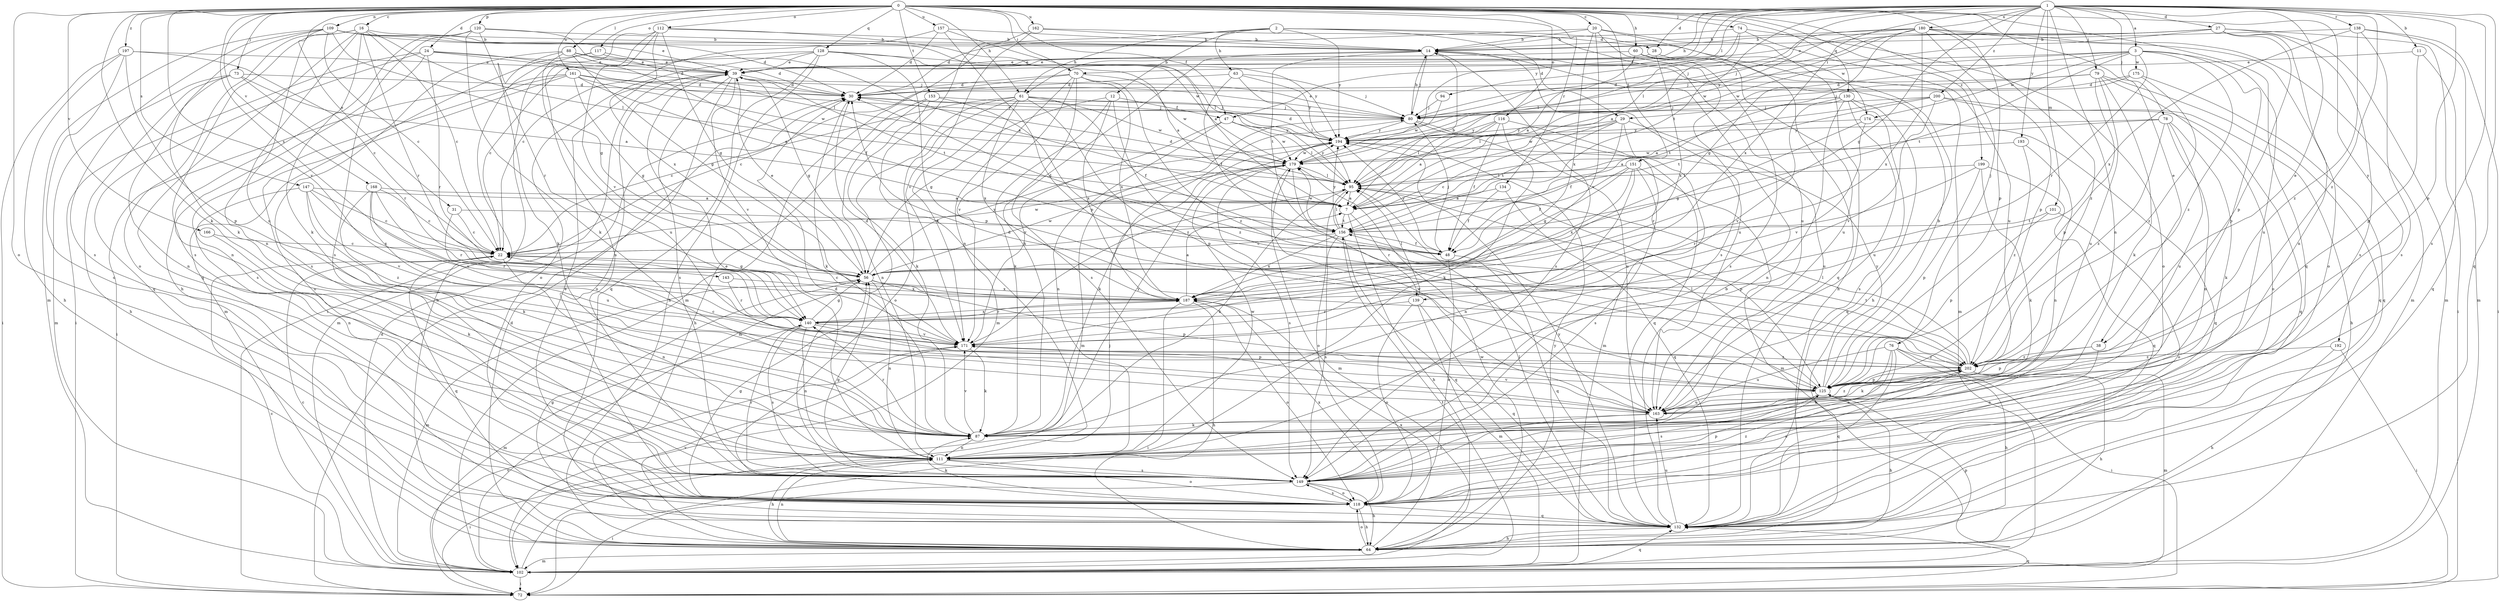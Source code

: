 strict digraph  {
0;
1;
2;
3;
7;
11;
12;
14;
16;
20;
22;
24;
27;
28;
29;
30;
31;
38;
39;
47;
48;
56;
60;
61;
63;
64;
70;
72;
73;
74;
76;
78;
79;
80;
87;
88;
94;
95;
101;
102;
109;
111;
112;
116;
117;
118;
120;
125;
128;
130;
132;
134;
138;
139;
140;
143;
147;
149;
151;
153;
156;
157;
161;
162;
163;
166;
168;
171;
174;
175;
179;
180;
187;
192;
193;
194;
197;
199;
200;
202;
0 -> 16  [label=c];
0 -> 20  [label=c];
0 -> 24  [label=d];
0 -> 31  [label=e];
0 -> 38  [label=e];
0 -> 47  [label=f];
0 -> 60  [label=h];
0 -> 61  [label=h];
0 -> 70  [label=i];
0 -> 73  [label=j];
0 -> 74  [label=j];
0 -> 76  [label=j];
0 -> 87  [label=k];
0 -> 88  [label=l];
0 -> 109  [label=n];
0 -> 112  [label=o];
0 -> 116  [label=o];
0 -> 117  [label=o];
0 -> 118  [label=o];
0 -> 120  [label=p];
0 -> 125  [label=p];
0 -> 128  [label=q];
0 -> 130  [label=q];
0 -> 132  [label=q];
0 -> 134  [label=r];
0 -> 143  [label=s];
0 -> 147  [label=s];
0 -> 151  [label=t];
0 -> 153  [label=t];
0 -> 157  [label=u];
0 -> 161  [label=u];
0 -> 162  [label=u];
0 -> 166  [label=v];
0 -> 168  [label=v];
0 -> 171  [label=v];
0 -> 192  [label=y];
0 -> 197  [label=z];
0 -> 199  [label=z];
1 -> 3  [label=a];
1 -> 11  [label=b];
1 -> 27  [label=d];
1 -> 28  [label=d];
1 -> 38  [label=e];
1 -> 47  [label=f];
1 -> 56  [label=g];
1 -> 61  [label=h];
1 -> 78  [label=j];
1 -> 79  [label=j];
1 -> 94  [label=l];
1 -> 95  [label=l];
1 -> 101  [label=m];
1 -> 111  [label=n];
1 -> 125  [label=p];
1 -> 132  [label=q];
1 -> 138  [label=r];
1 -> 149  [label=s];
1 -> 156  [label=t];
1 -> 180  [label=x];
1 -> 187  [label=x];
1 -> 193  [label=y];
1 -> 194  [label=y];
1 -> 200  [label=z];
1 -> 202  [label=z];
2 -> 12  [label=b];
2 -> 28  [label=d];
2 -> 29  [label=d];
2 -> 61  [label=h];
2 -> 63  [label=h];
2 -> 102  [label=m];
2 -> 174  [label=w];
2 -> 194  [label=y];
3 -> 29  [label=d];
3 -> 70  [label=i];
3 -> 80  [label=j];
3 -> 125  [label=p];
3 -> 139  [label=r];
3 -> 156  [label=t];
3 -> 163  [label=u];
3 -> 174  [label=w];
3 -> 175  [label=w];
3 -> 202  [label=z];
7 -> 14  [label=b];
7 -> 64  [label=h];
7 -> 139  [label=r];
7 -> 156  [label=t];
11 -> 39  [label=e];
11 -> 125  [label=p];
11 -> 132  [label=q];
12 -> 47  [label=f];
12 -> 56  [label=g];
12 -> 87  [label=k];
12 -> 187  [label=x];
12 -> 202  [label=z];
14 -> 39  [label=e];
14 -> 80  [label=j];
14 -> 87  [label=k];
14 -> 149  [label=s];
14 -> 156  [label=t];
14 -> 163  [label=u];
16 -> 14  [label=b];
16 -> 22  [label=c];
16 -> 87  [label=k];
16 -> 95  [label=l];
16 -> 111  [label=n];
16 -> 118  [label=o];
16 -> 132  [label=q];
16 -> 140  [label=r];
16 -> 149  [label=s];
20 -> 14  [label=b];
20 -> 30  [label=d];
20 -> 64  [label=h];
20 -> 132  [label=q];
20 -> 149  [label=s];
20 -> 171  [label=v];
20 -> 187  [label=x];
22 -> 56  [label=g];
22 -> 111  [label=n];
22 -> 132  [label=q];
22 -> 179  [label=w];
24 -> 30  [label=d];
24 -> 39  [label=e];
24 -> 72  [label=i];
24 -> 80  [label=j];
24 -> 111  [label=n];
24 -> 132  [label=q];
24 -> 140  [label=r];
27 -> 14  [label=b];
27 -> 39  [label=e];
27 -> 72  [label=i];
27 -> 80  [label=j];
27 -> 102  [label=m];
27 -> 111  [label=n];
27 -> 125  [label=p];
27 -> 149  [label=s];
27 -> 179  [label=w];
28 -> 39  [label=e];
28 -> 102  [label=m];
28 -> 187  [label=x];
29 -> 22  [label=c];
29 -> 48  [label=f];
29 -> 140  [label=r];
29 -> 156  [label=t];
29 -> 163  [label=u];
29 -> 179  [label=w];
29 -> 194  [label=y];
30 -> 80  [label=j];
30 -> 87  [label=k];
31 -> 22  [label=c];
31 -> 140  [label=r];
31 -> 156  [label=t];
38 -> 111  [label=n];
38 -> 125  [label=p];
38 -> 202  [label=z];
39 -> 30  [label=d];
39 -> 56  [label=g];
39 -> 72  [label=i];
39 -> 102  [label=m];
39 -> 118  [label=o];
39 -> 149  [label=s];
39 -> 156  [label=t];
39 -> 171  [label=v];
47 -> 95  [label=l];
47 -> 111  [label=n];
47 -> 171  [label=v];
47 -> 179  [label=w];
47 -> 194  [label=y];
48 -> 30  [label=d];
48 -> 80  [label=j];
48 -> 118  [label=o];
48 -> 132  [label=q];
48 -> 194  [label=y];
56 -> 39  [label=e];
56 -> 102  [label=m];
56 -> 111  [label=n];
56 -> 125  [label=p];
56 -> 179  [label=w];
56 -> 187  [label=x];
56 -> 194  [label=y];
60 -> 7  [label=a];
60 -> 39  [label=e];
60 -> 64  [label=h];
60 -> 149  [label=s];
60 -> 163  [label=u];
61 -> 22  [label=c];
61 -> 48  [label=f];
61 -> 80  [label=j];
61 -> 102  [label=m];
61 -> 118  [label=o];
61 -> 125  [label=p];
61 -> 171  [label=v];
61 -> 179  [label=w];
61 -> 187  [label=x];
63 -> 30  [label=d];
63 -> 48  [label=f];
63 -> 80  [label=j];
63 -> 95  [label=l];
63 -> 194  [label=y];
64 -> 22  [label=c];
64 -> 30  [label=d];
64 -> 102  [label=m];
64 -> 111  [label=n];
64 -> 118  [label=o];
64 -> 125  [label=p];
64 -> 171  [label=v];
64 -> 179  [label=w];
64 -> 187  [label=x];
64 -> 194  [label=y];
70 -> 22  [label=c];
70 -> 30  [label=d];
70 -> 102  [label=m];
70 -> 149  [label=s];
70 -> 171  [label=v];
70 -> 179  [label=w];
70 -> 187  [label=x];
70 -> 202  [label=z];
72 -> 132  [label=q];
72 -> 171  [label=v];
73 -> 7  [label=a];
73 -> 30  [label=d];
73 -> 64  [label=h];
73 -> 102  [label=m];
73 -> 111  [label=n];
73 -> 140  [label=r];
74 -> 7  [label=a];
74 -> 14  [label=b];
74 -> 95  [label=l];
74 -> 118  [label=o];
74 -> 163  [label=u];
76 -> 64  [label=h];
76 -> 72  [label=i];
76 -> 87  [label=k];
76 -> 111  [label=n];
76 -> 132  [label=q];
76 -> 163  [label=u];
76 -> 202  [label=z];
78 -> 7  [label=a];
78 -> 87  [label=k];
78 -> 111  [label=n];
78 -> 163  [label=u];
78 -> 194  [label=y];
78 -> 202  [label=z];
79 -> 30  [label=d];
79 -> 87  [label=k];
79 -> 118  [label=o];
79 -> 125  [label=p];
79 -> 132  [label=q];
79 -> 156  [label=t];
79 -> 163  [label=u];
80 -> 14  [label=b];
80 -> 39  [label=e];
80 -> 102  [label=m];
80 -> 132  [label=q];
80 -> 163  [label=u];
80 -> 194  [label=y];
87 -> 111  [label=n];
87 -> 140  [label=r];
87 -> 171  [label=v];
87 -> 194  [label=y];
88 -> 30  [label=d];
88 -> 39  [label=e];
88 -> 48  [label=f];
88 -> 56  [label=g];
88 -> 87  [label=k];
88 -> 149  [label=s];
88 -> 163  [label=u];
94 -> 80  [label=j];
94 -> 179  [label=w];
95 -> 7  [label=a];
95 -> 30  [label=d];
95 -> 87  [label=k];
95 -> 118  [label=o];
95 -> 125  [label=p];
101 -> 118  [label=o];
101 -> 125  [label=p];
101 -> 156  [label=t];
102 -> 22  [label=c];
102 -> 30  [label=d];
102 -> 72  [label=i];
102 -> 80  [label=j];
102 -> 132  [label=q];
102 -> 156  [label=t];
109 -> 14  [label=b];
109 -> 22  [label=c];
109 -> 30  [label=d];
109 -> 39  [label=e];
109 -> 56  [label=g];
109 -> 87  [label=k];
109 -> 102  [label=m];
109 -> 149  [label=s];
109 -> 163  [label=u];
109 -> 179  [label=w];
111 -> 39  [label=e];
111 -> 64  [label=h];
111 -> 72  [label=i];
111 -> 118  [label=o];
111 -> 149  [label=s];
111 -> 179  [label=w];
112 -> 14  [label=b];
112 -> 56  [label=g];
112 -> 72  [label=i];
112 -> 95  [label=l];
112 -> 149  [label=s];
112 -> 171  [label=v];
112 -> 187  [label=x];
116 -> 7  [label=a];
116 -> 48  [label=f];
116 -> 87  [label=k];
116 -> 95  [label=l];
116 -> 102  [label=m];
116 -> 194  [label=y];
117 -> 7  [label=a];
117 -> 39  [label=e];
117 -> 64  [label=h];
117 -> 102  [label=m];
118 -> 39  [label=e];
118 -> 56  [label=g];
118 -> 64  [label=h];
118 -> 87  [label=k];
118 -> 132  [label=q];
118 -> 149  [label=s];
118 -> 187  [label=x];
118 -> 202  [label=z];
120 -> 14  [label=b];
120 -> 64  [label=h];
120 -> 87  [label=k];
120 -> 95  [label=l];
120 -> 140  [label=r];
120 -> 149  [label=s];
125 -> 14  [label=b];
125 -> 64  [label=h];
125 -> 95  [label=l];
125 -> 149  [label=s];
125 -> 163  [label=u];
125 -> 194  [label=y];
128 -> 7  [label=a];
128 -> 22  [label=c];
128 -> 39  [label=e];
128 -> 64  [label=h];
128 -> 118  [label=o];
128 -> 125  [label=p];
128 -> 132  [label=q];
128 -> 194  [label=y];
130 -> 80  [label=j];
130 -> 95  [label=l];
130 -> 111  [label=n];
130 -> 132  [label=q];
130 -> 149  [label=s];
130 -> 163  [label=u];
130 -> 171  [label=v];
132 -> 14  [label=b];
132 -> 56  [label=g];
132 -> 64  [label=h];
132 -> 95  [label=l];
132 -> 163  [label=u];
132 -> 194  [label=y];
134 -> 7  [label=a];
134 -> 48  [label=f];
134 -> 132  [label=q];
138 -> 14  [label=b];
138 -> 72  [label=i];
138 -> 102  [label=m];
138 -> 149  [label=s];
138 -> 187  [label=x];
138 -> 202  [label=z];
139 -> 95  [label=l];
139 -> 102  [label=m];
139 -> 118  [label=o];
139 -> 132  [label=q];
139 -> 140  [label=r];
140 -> 56  [label=g];
140 -> 102  [label=m];
140 -> 111  [label=n];
140 -> 125  [label=p];
140 -> 149  [label=s];
140 -> 171  [label=v];
140 -> 187  [label=x];
143 -> 140  [label=r];
143 -> 187  [label=x];
147 -> 7  [label=a];
147 -> 22  [label=c];
147 -> 111  [label=n];
147 -> 171  [label=v];
147 -> 187  [label=x];
147 -> 202  [label=z];
149 -> 30  [label=d];
149 -> 56  [label=g];
149 -> 64  [label=h];
149 -> 72  [label=i];
149 -> 118  [label=o];
149 -> 125  [label=p];
149 -> 140  [label=r];
151 -> 48  [label=f];
151 -> 56  [label=g];
151 -> 95  [label=l];
151 -> 102  [label=m];
151 -> 111  [label=n];
151 -> 149  [label=s];
151 -> 187  [label=x];
153 -> 64  [label=h];
153 -> 80  [label=j];
153 -> 87  [label=k];
153 -> 111  [label=n];
153 -> 202  [label=z];
156 -> 22  [label=c];
156 -> 48  [label=f];
156 -> 95  [label=l];
156 -> 132  [label=q];
156 -> 149  [label=s];
156 -> 179  [label=w];
156 -> 187  [label=x];
156 -> 194  [label=y];
157 -> 7  [label=a];
157 -> 14  [label=b];
157 -> 22  [label=c];
157 -> 30  [label=d];
157 -> 125  [label=p];
161 -> 7  [label=a];
161 -> 30  [label=d];
161 -> 56  [label=g];
161 -> 72  [label=i];
161 -> 118  [label=o];
161 -> 149  [label=s];
161 -> 179  [label=w];
161 -> 194  [label=y];
162 -> 14  [label=b];
162 -> 111  [label=n];
162 -> 163  [label=u];
162 -> 171  [label=v];
163 -> 87  [label=k];
163 -> 149  [label=s];
163 -> 171  [label=v];
163 -> 179  [label=w];
163 -> 202  [label=z];
166 -> 22  [label=c];
166 -> 87  [label=k];
168 -> 7  [label=a];
168 -> 22  [label=c];
168 -> 87  [label=k];
168 -> 140  [label=r];
168 -> 163  [label=u];
168 -> 171  [label=v];
171 -> 30  [label=d];
171 -> 87  [label=k];
171 -> 95  [label=l];
171 -> 202  [label=z];
174 -> 56  [label=g];
174 -> 132  [label=q];
174 -> 171  [label=v];
174 -> 194  [label=y];
175 -> 30  [label=d];
175 -> 80  [label=j];
175 -> 132  [label=q];
175 -> 202  [label=z];
179 -> 95  [label=l];
179 -> 102  [label=m];
179 -> 149  [label=s];
179 -> 163  [label=u];
179 -> 194  [label=y];
180 -> 14  [label=b];
180 -> 56  [label=g];
180 -> 80  [label=j];
180 -> 102  [label=m];
180 -> 118  [label=o];
180 -> 125  [label=p];
180 -> 179  [label=w];
180 -> 187  [label=x];
180 -> 194  [label=y];
180 -> 202  [label=z];
187 -> 7  [label=a];
187 -> 22  [label=c];
187 -> 64  [label=h];
187 -> 72  [label=i];
187 -> 118  [label=o];
187 -> 140  [label=r];
192 -> 64  [label=h];
192 -> 72  [label=i];
192 -> 202  [label=z];
193 -> 111  [label=n];
193 -> 179  [label=w];
193 -> 202  [label=z];
194 -> 30  [label=d];
194 -> 87  [label=k];
194 -> 179  [label=w];
197 -> 22  [label=c];
197 -> 39  [label=e];
197 -> 64  [label=h];
197 -> 72  [label=i];
197 -> 118  [label=o];
197 -> 125  [label=p];
199 -> 87  [label=k];
199 -> 95  [label=l];
199 -> 125  [label=p];
199 -> 132  [label=q];
199 -> 140  [label=r];
200 -> 7  [label=a];
200 -> 64  [label=h];
200 -> 80  [label=j];
200 -> 132  [label=q];
200 -> 156  [label=t];
200 -> 171  [label=v];
202 -> 22  [label=c];
202 -> 30  [label=d];
202 -> 64  [label=h];
202 -> 87  [label=k];
202 -> 95  [label=l];
202 -> 102  [label=m];
202 -> 118  [label=o];
202 -> 125  [label=p];
202 -> 156  [label=t];
}
